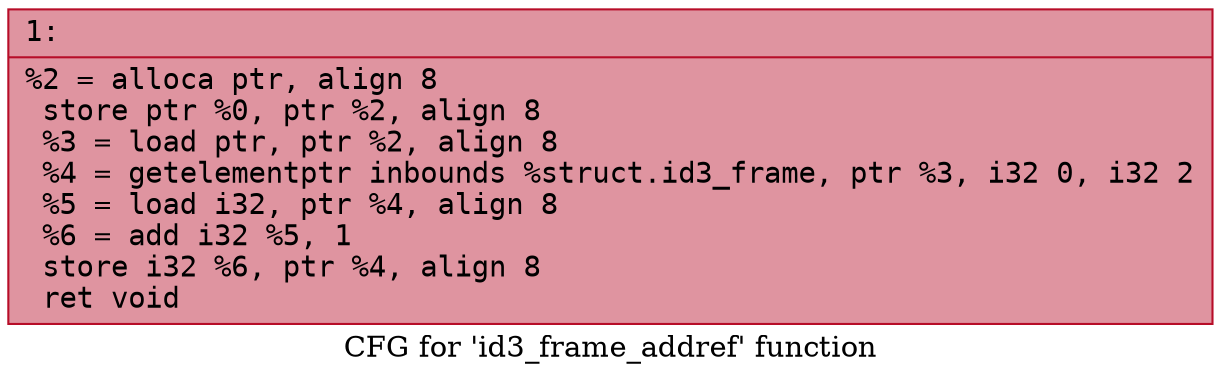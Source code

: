 digraph "CFG for 'id3_frame_addref' function" {
	label="CFG for 'id3_frame_addref' function";

	Node0x600003c84d70 [shape=record,color="#b70d28ff", style=filled, fillcolor="#b70d2870" fontname="Courier",label="{1:\l|  %2 = alloca ptr, align 8\l  store ptr %0, ptr %2, align 8\l  %3 = load ptr, ptr %2, align 8\l  %4 = getelementptr inbounds %struct.id3_frame, ptr %3, i32 0, i32 2\l  %5 = load i32, ptr %4, align 8\l  %6 = add i32 %5, 1\l  store i32 %6, ptr %4, align 8\l  ret void\l}"];
}
